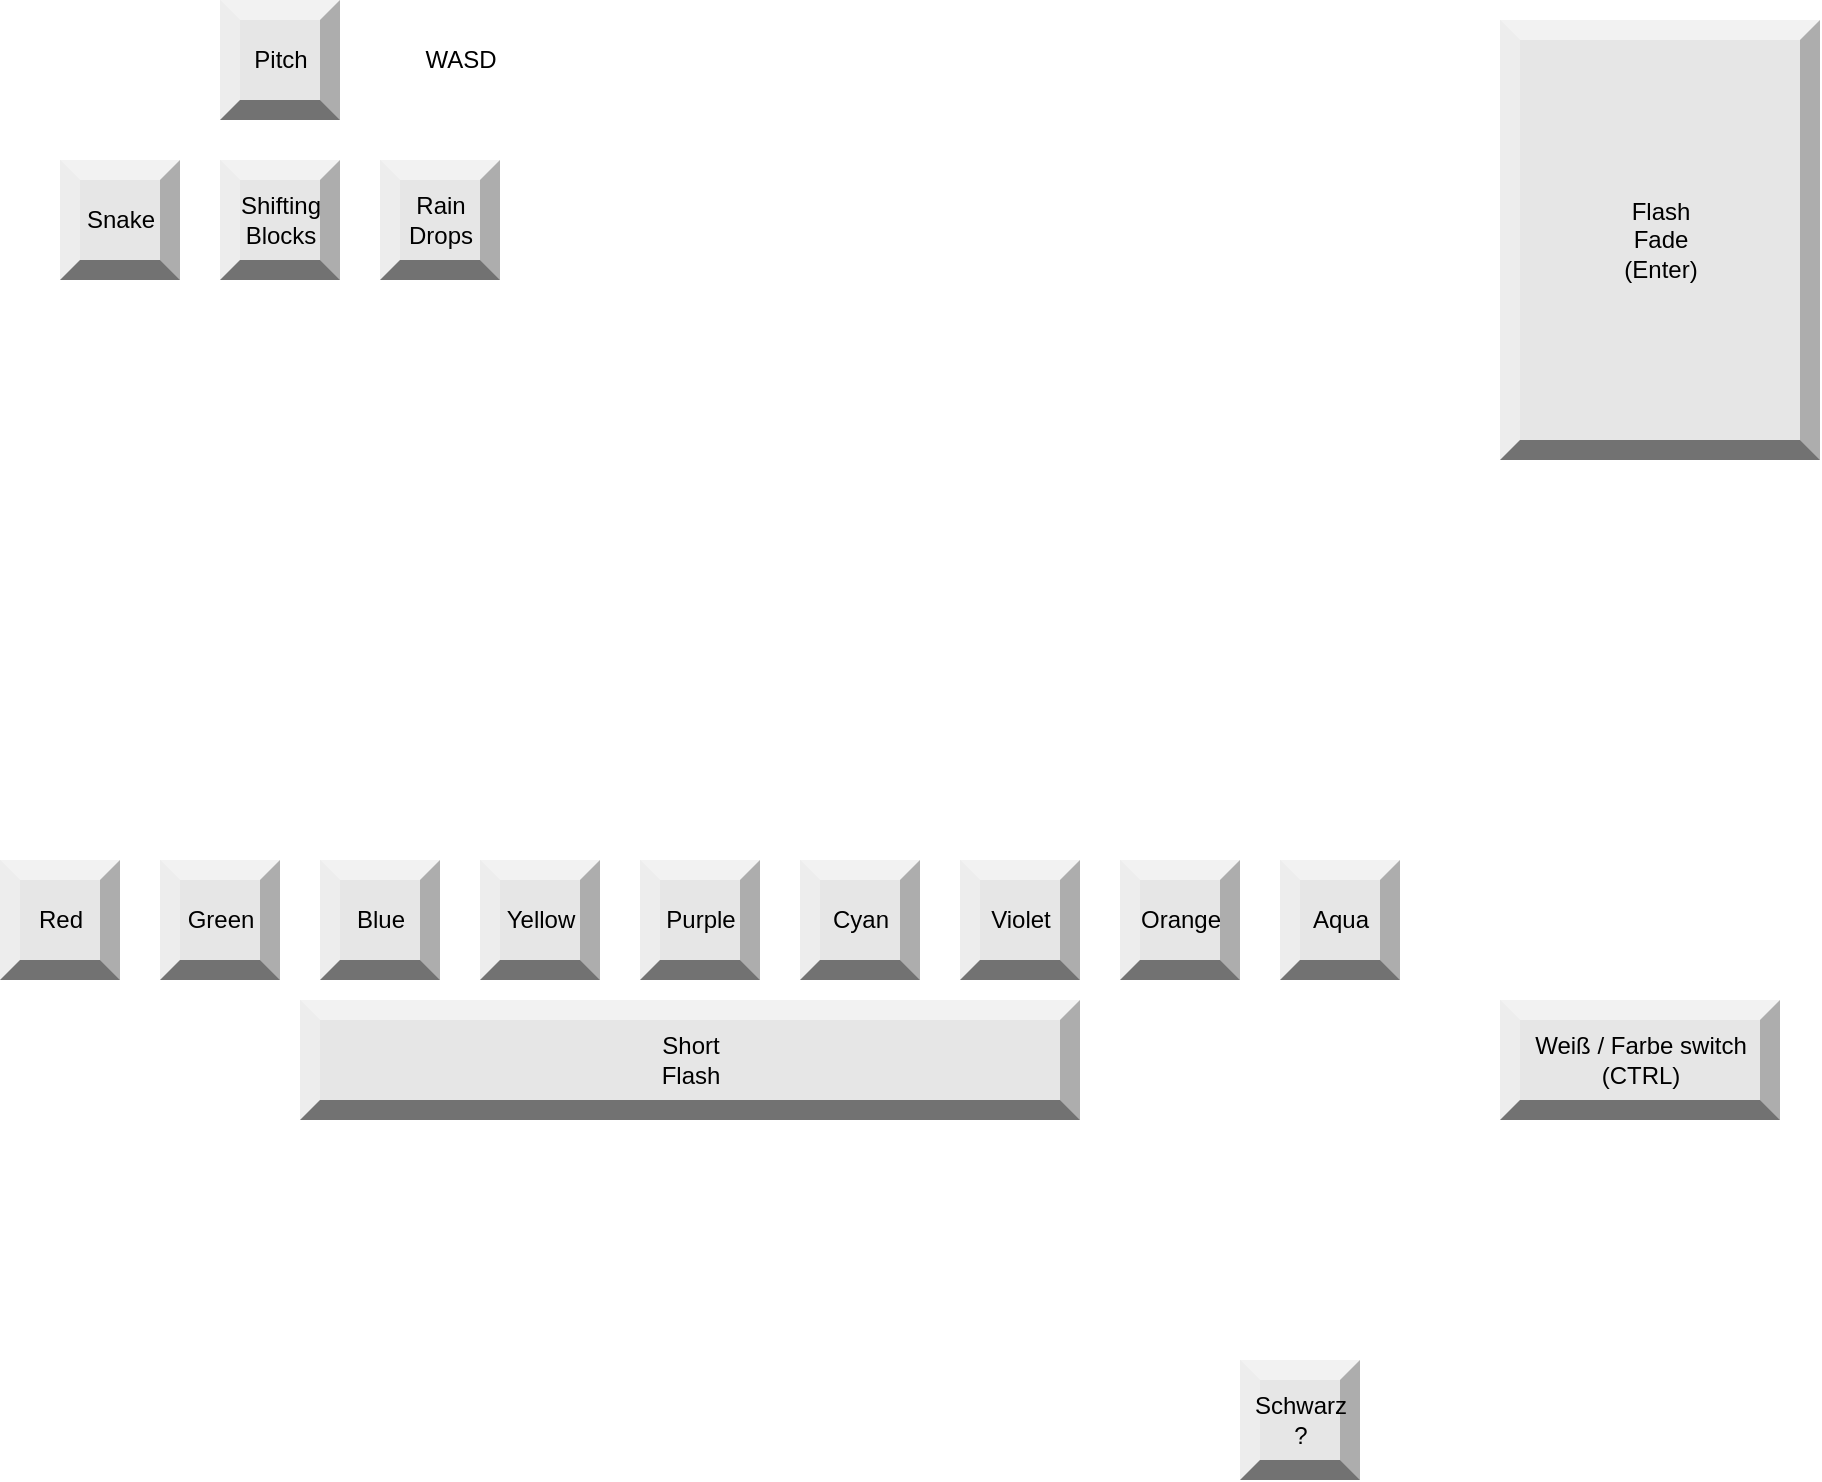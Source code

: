 <mxfile version="20.5.1" type="github">
  <diagram id="tt3G_8VCNPpo0YUQJYpR" name="Page-1">
    <mxGraphModel dx="2276" dy="779" grid="1" gridSize="10" guides="1" tooltips="1" connect="1" arrows="1" fold="1" page="1" pageScale="1" pageWidth="850" pageHeight="1100" math="0" shadow="0">
      <root>
        <mxCell id="0" />
        <mxCell id="1" parent="0" />
        <mxCell id="OdxHQfEEsIxdxz0_7Jx1-23" value="Red" style="labelPosition=center;verticalLabelPosition=middle;align=center;html=1;shape=mxgraph.basic.shaded_button;dx=10;fillColor=#E6E6E6;strokeColor=none;" parent="1" vertex="1">
          <mxGeometry x="-50" y="760" width="60" height="60" as="geometry" />
        </mxCell>
        <mxCell id="OdxHQfEEsIxdxz0_7Jx1-24" value="Green" style="labelPosition=center;verticalLabelPosition=middle;align=center;html=1;shape=mxgraph.basic.shaded_button;dx=10;fillColor=#E6E6E6;strokeColor=none;" parent="1" vertex="1">
          <mxGeometry x="30" y="760" width="60" height="60" as="geometry" />
        </mxCell>
        <mxCell id="OdxHQfEEsIxdxz0_7Jx1-25" value="Blue" style="labelPosition=center;verticalLabelPosition=middle;align=center;html=1;shape=mxgraph.basic.shaded_button;dx=10;fillColor=#E6E6E6;strokeColor=none;" parent="1" vertex="1">
          <mxGeometry x="110" y="760" width="60" height="60" as="geometry" />
        </mxCell>
        <mxCell id="OdxHQfEEsIxdxz0_7Jx1-26" value="Yellow" style="labelPosition=center;verticalLabelPosition=middle;align=center;html=1;shape=mxgraph.basic.shaded_button;dx=10;fillColor=#E6E6E6;strokeColor=none;" parent="1" vertex="1">
          <mxGeometry x="190" y="760" width="60" height="60" as="geometry" />
        </mxCell>
        <mxCell id="OdxHQfEEsIxdxz0_7Jx1-29" value="Aqua" style="labelPosition=center;verticalLabelPosition=middle;align=center;html=1;shape=mxgraph.basic.shaded_button;dx=10;fillColor=#E6E6E6;strokeColor=none;" parent="1" vertex="1">
          <mxGeometry x="590" y="760" width="60" height="60" as="geometry" />
        </mxCell>
        <mxCell id="OdxHQfEEsIxdxz0_7Jx1-30" value="Purple" style="labelPosition=center;verticalLabelPosition=middle;align=center;html=1;shape=mxgraph.basic.shaded_button;dx=10;fillColor=#E6E6E6;strokeColor=none;" parent="1" vertex="1">
          <mxGeometry x="270" y="760" width="60" height="60" as="geometry" />
        </mxCell>
        <mxCell id="OdxHQfEEsIxdxz0_7Jx1-31" value="Cyan" style="labelPosition=center;verticalLabelPosition=middle;align=center;html=1;shape=mxgraph.basic.shaded_button;dx=10;fillColor=#E6E6E6;strokeColor=none;" parent="1" vertex="1">
          <mxGeometry x="350" y="760" width="60" height="60" as="geometry" />
        </mxCell>
        <mxCell id="OdxHQfEEsIxdxz0_7Jx1-32" value="Violet" style="labelPosition=center;verticalLabelPosition=middle;align=center;html=1;shape=mxgraph.basic.shaded_button;dx=10;fillColor=#E6E6E6;strokeColor=none;" parent="1" vertex="1">
          <mxGeometry x="430" y="760" width="60" height="60" as="geometry" />
        </mxCell>
        <mxCell id="OdxHQfEEsIxdxz0_7Jx1-33" value="Orange" style="labelPosition=center;verticalLabelPosition=middle;align=center;html=1;shape=mxgraph.basic.shaded_button;dx=10;fillColor=#E6E6E6;strokeColor=none;" parent="1" vertex="1">
          <mxGeometry x="510" y="760" width="60" height="60" as="geometry" />
        </mxCell>
        <mxCell id="OdxHQfEEsIxdxz0_7Jx1-34" value="&lt;div&gt;Weiß / Farbe switch&lt;/div&gt;&lt;div&gt;(CTRL)&lt;/div&gt;" style="labelPosition=center;verticalLabelPosition=middle;align=center;html=1;shape=mxgraph.basic.shaded_button;dx=10;fillColor=#E6E6E6;strokeColor=none;" parent="1" vertex="1">
          <mxGeometry x="700" y="830" width="140" height="60" as="geometry" />
        </mxCell>
        <mxCell id="OdxHQfEEsIxdxz0_7Jx1-35" value="&lt;div&gt;Schwarz&lt;/div&gt;&lt;div&gt;?&lt;/div&gt;" style="labelPosition=center;verticalLabelPosition=middle;align=center;html=1;shape=mxgraph.basic.shaded_button;dx=10;fillColor=#E6E6E6;strokeColor=none;" parent="1" vertex="1">
          <mxGeometry x="570" y="1010" width="60" height="60" as="geometry" />
        </mxCell>
        <mxCell id="OdxHQfEEsIxdxz0_7Jx1-36" value="&lt;div&gt;Short&lt;/div&gt;&lt;div&gt;Flash&lt;/div&gt;" style="labelPosition=center;verticalLabelPosition=middle;align=center;html=1;shape=mxgraph.basic.shaded_button;dx=10;fillColor=#E6E6E6;strokeColor=none;" parent="1" vertex="1">
          <mxGeometry x="100" y="830" width="390" height="60" as="geometry" />
        </mxCell>
        <mxCell id="OdxHQfEEsIxdxz0_7Jx1-37" value="&lt;div&gt;Flash&lt;/div&gt;&lt;div&gt;Fade&lt;/div&gt;&lt;div&gt;(Enter)&lt;br&gt;&lt;/div&gt;" style="labelPosition=center;verticalLabelPosition=middle;align=center;html=1;shape=mxgraph.basic.shaded_button;dx=10;fillColor=#E6E6E6;strokeColor=none;" parent="1" vertex="1">
          <mxGeometry x="700" y="340" width="160" height="220" as="geometry" />
        </mxCell>
        <mxCell id="OdxHQfEEsIxdxz0_7Jx1-38" value="&lt;div&gt;Rain&lt;/div&gt;&lt;div&gt;Drops&lt;/div&gt;" style="labelPosition=center;verticalLabelPosition=middle;align=center;html=1;shape=mxgraph.basic.shaded_button;dx=10;fillColor=#E6E6E6;strokeColor=none;" parent="1" vertex="1">
          <mxGeometry x="140" y="410" width="60" height="60" as="geometry" />
        </mxCell>
        <mxCell id="OdxHQfEEsIxdxz0_7Jx1-39" value="Snake" style="labelPosition=center;verticalLabelPosition=middle;align=center;html=1;shape=mxgraph.basic.shaded_button;dx=10;fillColor=#E6E6E6;strokeColor=none;" parent="1" vertex="1">
          <mxGeometry x="-20" y="410" width="60" height="60" as="geometry" />
        </mxCell>
        <mxCell id="OdxHQfEEsIxdxz0_7Jx1-40" value="Pitch" style="labelPosition=center;verticalLabelPosition=middle;align=center;html=1;shape=mxgraph.basic.shaded_button;dx=10;fillColor=#E6E6E6;strokeColor=none;" parent="1" vertex="1">
          <mxGeometry x="60" y="330" width="60" height="60" as="geometry" />
        </mxCell>
        <mxCell id="OdxHQfEEsIxdxz0_7Jx1-41" value="&lt;div&gt;Shifting&lt;/div&gt;&lt;div&gt;Blocks&lt;br&gt;&lt;/div&gt;" style="labelPosition=center;verticalLabelPosition=middle;align=center;html=1;shape=mxgraph.basic.shaded_button;dx=10;fillColor=#E6E6E6;strokeColor=none;" parent="1" vertex="1">
          <mxGeometry x="60" y="410" width="60" height="60" as="geometry" />
        </mxCell>
        <mxCell id="OdxHQfEEsIxdxz0_7Jx1-42" value="WASD" style="text;html=1;align=center;verticalAlign=middle;resizable=0;points=[];autosize=1;strokeColor=none;fillColor=none;" parent="1" vertex="1">
          <mxGeometry x="150" y="345" width="60" height="30" as="geometry" />
        </mxCell>
      </root>
    </mxGraphModel>
  </diagram>
</mxfile>
